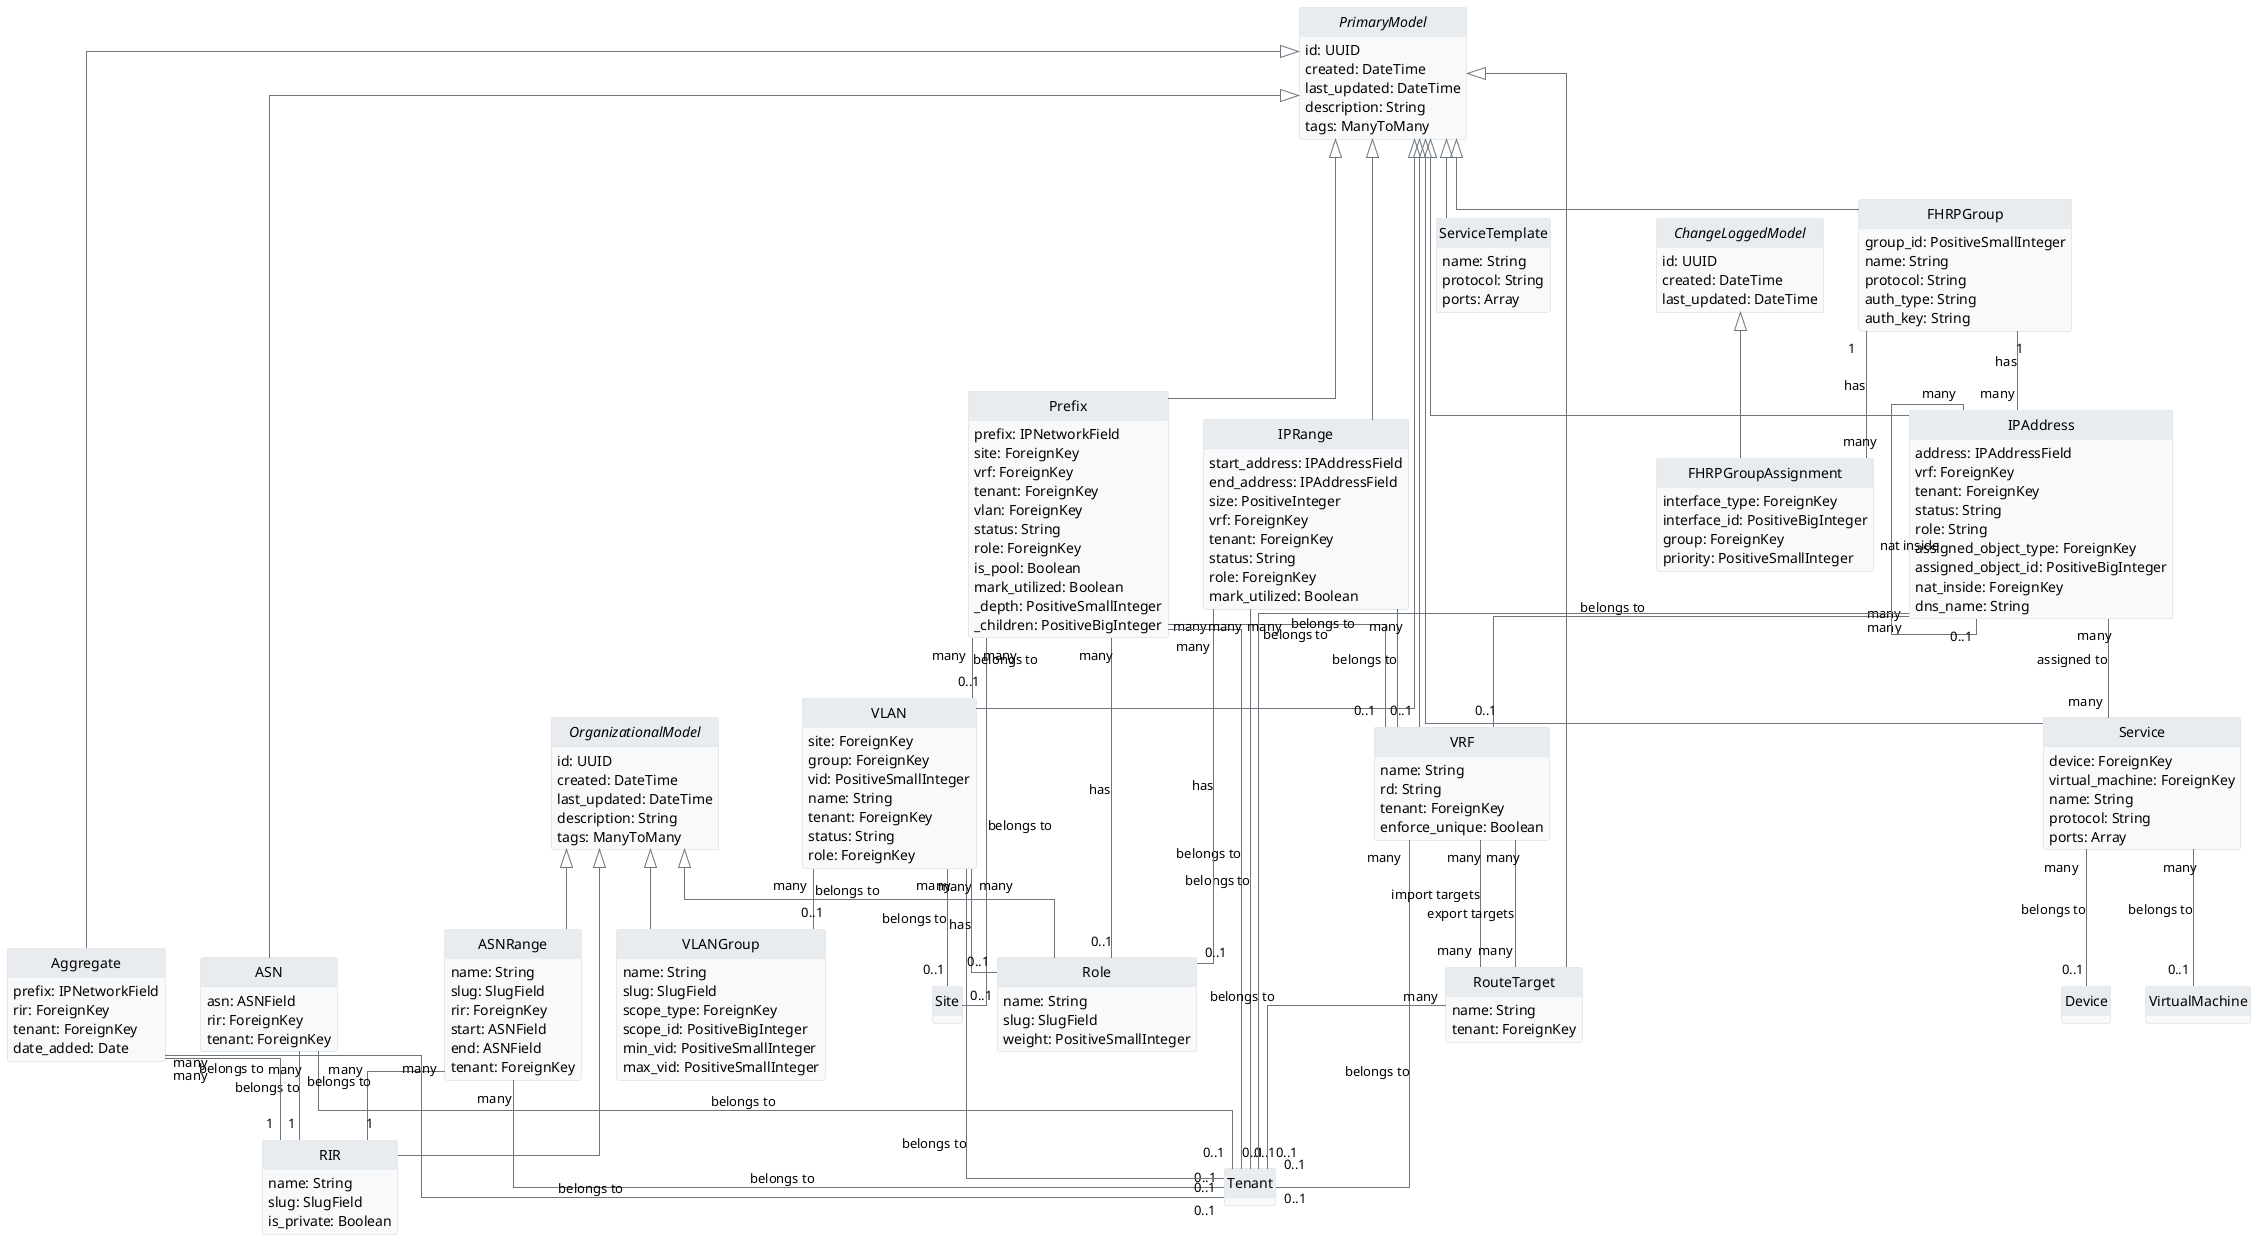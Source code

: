 @startuml Netbox Database Schema

' Style settings
!define ENTITY_BG_COLOR #f8f9fa
!define ENTITY_BORDER_COLOR #dee2e6
!define ENTITY_HEADER_BG_COLOR #e9ecef
!define RELATIONSHIP_COLOR #6c757d
skinparam class {
    BackgroundColor ENTITY_BG_COLOR
    BorderColor ENTITY_BORDER_COLOR
    HeaderBackgroundColor ENTITY_HEADER_BG_COLOR
    ArrowColor RELATIONSHIP_COLOR
}
skinparam linetype ortho
hide circle
hide methods

' Base Models
abstract class PrimaryModel {
    id: UUID
    created: DateTime
    last_updated: DateTime
    description: String
    tags: ManyToMany
}

abstract class OrganizationalModel {
    id: UUID
    created: DateTime
    last_updated: DateTime
    description: String
    tags: ManyToMany
}

abstract class ChangeLoggedModel {
    id: UUID
    created: DateTime
    last_updated: DateTime
}

' ASN Models
class ASN {
    asn: ASNField
    rir: ForeignKey
    tenant: ForeignKey
}

class ASNRange {
    name: String
    slug: SlugField
    rir: ForeignKey
    start: ASNField
    end: ASNField
    tenant: ForeignKey
}

' FHRP Models
class FHRPGroup {
    group_id: PositiveSmallInteger
    name: String
    protocol: String
    auth_type: String
    auth_key: String
}

class FHRPGroupAssignment {
    interface_type: ForeignKey
    interface_id: PositiveBigInteger
    group: ForeignKey
    priority: PositiveSmallInteger
}

' IP Models
class RIR {
    name: String
    slug: SlugField
    is_private: Boolean
}

class Aggregate {
    prefix: IPNetworkField
    rir: ForeignKey
    tenant: ForeignKey
    date_added: Date
}

class Role {
    name: String
    slug: SlugField
    weight: PositiveSmallInteger
}

class Prefix {
    prefix: IPNetworkField
    site: ForeignKey
    vrf: ForeignKey
    tenant: ForeignKey
    vlan: ForeignKey
    status: String
    role: ForeignKey
    is_pool: Boolean
    mark_utilized: Boolean
    _depth: PositiveSmallInteger
    _children: PositiveBigInteger
}

class IPRange {
    start_address: IPAddressField
    end_address: IPAddressField
    size: PositiveInteger
    vrf: ForeignKey
    tenant: ForeignKey
    status: String
    role: ForeignKey
    mark_utilized: Boolean
}

class IPAddress {
    address: IPAddressField
    vrf: ForeignKey
    tenant: ForeignKey
    status: String
    role: String
    assigned_object_type: ForeignKey
    assigned_object_id: PositiveBigInteger
    nat_inside: ForeignKey
    dns_name: String
}

' Service Models
class ServiceTemplate {
    name: String
    protocol: String
    ports: Array
}

class Service {
    device: ForeignKey
    virtual_machine: ForeignKey
    name: String
    protocol: String
    ports: Array
}

' VLAN Models
class VLANGroup {
    name: String
    slug: SlugField
    scope_type: ForeignKey
    scope_id: PositiveBigInteger
    min_vid: PositiveSmallInteger
    max_vid: PositiveSmallInteger
}

class VLAN {
    site: ForeignKey
    group: ForeignKey
    vid: PositiveSmallInteger
    name: String
    tenant: ForeignKey
    status: String
    role: ForeignKey
}

' VRF Models
class VRF {
    name: String
    rd: String
    tenant: ForeignKey
    enforce_unique: Boolean
}

class RouteTarget {
    name: String
    tenant: ForeignKey
}

' Inheritance relationships
PrimaryModel <|-- ASN
PrimaryModel <|-- FHRPGroup
PrimaryModel <|-- Aggregate
PrimaryModel <|-- Prefix
PrimaryModel <|-- IPRange
PrimaryModel <|-- IPAddress
PrimaryModel <|-- ServiceTemplate
PrimaryModel <|-- Service
PrimaryModel <|-- VLAN
PrimaryModel <|-- VRF
PrimaryModel <|-- RouteTarget

OrganizationalModel <|-- ASNRange
OrganizationalModel <|-- RIR
OrganizationalModel <|-- Role
OrganizationalModel <|-- VLANGroup

ChangeLoggedModel <|-- FHRPGroupAssignment

' Relationships
ASN "many" -- "1" RIR : belongs to
ASN "many" -- "0..1" Tenant : belongs to

ASNRange "many" -- "1" RIR : belongs to
ASNRange "many" -- "0..1" Tenant : belongs to

FHRPGroup "1" -- "many" FHRPGroupAssignment : has
FHRPGroup "1" -- "many" IPAddress : has

Aggregate "many" -- "1" RIR : belongs to
Aggregate "many" -- "0..1" Tenant : belongs to

Prefix "many" -- "0..1" Site : belongs to
Prefix "many" -- "0..1" VRF : belongs to
Prefix "many" -- "0..1" Tenant : belongs to
Prefix "many" -- "0..1" VLAN : belongs to
Prefix "many" -- "0..1" Role : has

IPRange "many" -- "0..1" VRF : belongs to
IPRange "many" -- "0..1" Tenant : belongs to
IPRange "many" -- "0..1" Role : has

IPAddress "many" -- "0..1" VRF : belongs to
IPAddress "many" -- "0..1" Tenant : belongs to
IPAddress "many" -- "0..1" IPAddress : nat inside
IPAddress "many" -- "many" Service : assigned to

Service "many" -- "0..1" Device : belongs to
Service "many" -- "0..1" VirtualMachine : belongs to

VLAN "many" -- "0..1" Site : belongs to
VLAN "many" -- "0..1" VLANGroup : belongs to
VLAN "many" -- "0..1" Tenant : belongs to
VLAN "many" -- "0..1" Role : has

VRF "many" -- "0..1" Tenant : belongs to
VRF "many" -- "many" RouteTarget : import targets
VRF "many" -- "many" RouteTarget : export targets

RouteTarget "many" -- "0..1" Tenant : belongs to

@enduml
